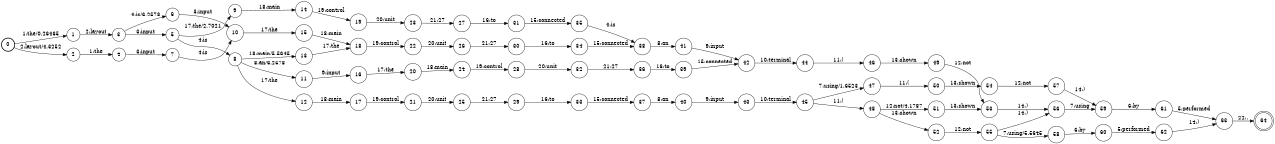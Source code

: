 digraph FST {
rankdir = LR;
size = "8.5,11";
label = "";
center = 1;
orientation = Portrait;
ranksep = "0.4";
nodesep = "0.25";
0 [label = "0", shape = circle, style = bold, fontsize = 14]
	0 -> 1 [label = "1:the/0.26465", fontsize = 14];
	0 -> 2 [label = "2:layout/4.3252", fontsize = 14];
1 [label = "1", shape = circle, style = solid, fontsize = 14]
	1 -> 3 [label = "2:layout", fontsize = 14];
2 [label = "2", shape = circle, style = solid, fontsize = 14]
	2 -> 4 [label = "1:the", fontsize = 14];
3 [label = "3", shape = circle, style = solid, fontsize = 14]
	3 -> 5 [label = "3:input", fontsize = 14];
	3 -> 6 [label = "4:is/6.2578", fontsize = 14];
4 [label = "4", shape = circle, style = solid, fontsize = 14]
	4 -> 7 [label = "3:input", fontsize = 14];
5 [label = "5", shape = circle, style = solid, fontsize = 14]
	5 -> 9 [label = "17:the/2.7021", fontsize = 14];
	5 -> 8 [label = "4:is", fontsize = 14];
6 [label = "6", shape = circle, style = solid, fontsize = 14]
	6 -> 10 [label = "3:input", fontsize = 14];
7 [label = "7", shape = circle, style = solid, fontsize = 14]
	7 -> 10 [label = "4:is", fontsize = 14];
8 [label = "8", shape = circle, style = solid, fontsize = 14]
	8 -> 12 [label = "17:the", fontsize = 14];
	8 -> 11 [label = "8:an/6.2578", fontsize = 14];
	8 -> 13 [label = "18:main/5.5645", fontsize = 14];
9 [label = "9", shape = circle, style = solid, fontsize = 14]
	9 -> 14 [label = "18:main", fontsize = 14];
10 [label = "10", shape = circle, style = solid, fontsize = 14]
	10 -> 15 [label = "17:the", fontsize = 14];
11 [label = "11", shape = circle, style = solid, fontsize = 14]
	11 -> 16 [label = "9:input", fontsize = 14];
12 [label = "12", shape = circle, style = solid, fontsize = 14]
	12 -> 17 [label = "18:main", fontsize = 14];
13 [label = "13", shape = circle, style = solid, fontsize = 14]
	13 -> 18 [label = "17:the", fontsize = 14];
14 [label = "14", shape = circle, style = solid, fontsize = 14]
	14 -> 19 [label = "19:control", fontsize = 14];
15 [label = "15", shape = circle, style = solid, fontsize = 14]
	15 -> 18 [label = "18:main", fontsize = 14];
16 [label = "16", shape = circle, style = solid, fontsize = 14]
	16 -> 20 [label = "17:the", fontsize = 14];
17 [label = "17", shape = circle, style = solid, fontsize = 14]
	17 -> 21 [label = "19:control", fontsize = 14];
18 [label = "18", shape = circle, style = solid, fontsize = 14]
	18 -> 22 [label = "19:control", fontsize = 14];
19 [label = "19", shape = circle, style = solid, fontsize = 14]
	19 -> 23 [label = "20:unit", fontsize = 14];
20 [label = "20", shape = circle, style = solid, fontsize = 14]
	20 -> 24 [label = "18:main", fontsize = 14];
21 [label = "21", shape = circle, style = solid, fontsize = 14]
	21 -> 25 [label = "20:unit", fontsize = 14];
22 [label = "22", shape = circle, style = solid, fontsize = 14]
	22 -> 26 [label = "20:unit", fontsize = 14];
23 [label = "23", shape = circle, style = solid, fontsize = 14]
	23 -> 27 [label = "21:27", fontsize = 14];
24 [label = "24", shape = circle, style = solid, fontsize = 14]
	24 -> 28 [label = "19:control", fontsize = 14];
25 [label = "25", shape = circle, style = solid, fontsize = 14]
	25 -> 29 [label = "21:27", fontsize = 14];
26 [label = "26", shape = circle, style = solid, fontsize = 14]
	26 -> 30 [label = "21:27", fontsize = 14];
27 [label = "27", shape = circle, style = solid, fontsize = 14]
	27 -> 31 [label = "16:to", fontsize = 14];
28 [label = "28", shape = circle, style = solid, fontsize = 14]
	28 -> 32 [label = "20:unit", fontsize = 14];
29 [label = "29", shape = circle, style = solid, fontsize = 14]
	29 -> 33 [label = "16:to", fontsize = 14];
30 [label = "30", shape = circle, style = solid, fontsize = 14]
	30 -> 34 [label = "16:to", fontsize = 14];
31 [label = "31", shape = circle, style = solid, fontsize = 14]
	31 -> 35 [label = "15:connected", fontsize = 14];
32 [label = "32", shape = circle, style = solid, fontsize = 14]
	32 -> 36 [label = "21:27", fontsize = 14];
33 [label = "33", shape = circle, style = solid, fontsize = 14]
	33 -> 37 [label = "15:connected", fontsize = 14];
34 [label = "34", shape = circle, style = solid, fontsize = 14]
	34 -> 38 [label = "15:connected", fontsize = 14];
35 [label = "35", shape = circle, style = solid, fontsize = 14]
	35 -> 38 [label = "4:is", fontsize = 14];
36 [label = "36", shape = circle, style = solid, fontsize = 14]
	36 -> 39 [label = "16:to", fontsize = 14];
37 [label = "37", shape = circle, style = solid, fontsize = 14]
	37 -> 40 [label = "8:an", fontsize = 14];
38 [label = "38", shape = circle, style = solid, fontsize = 14]
	38 -> 41 [label = "8:an", fontsize = 14];
39 [label = "39", shape = circle, style = solid, fontsize = 14]
	39 -> 42 [label = "15:connected", fontsize = 14];
40 [label = "40", shape = circle, style = solid, fontsize = 14]
	40 -> 43 [label = "9:input", fontsize = 14];
41 [label = "41", shape = circle, style = solid, fontsize = 14]
	41 -> 42 [label = "9:input", fontsize = 14];
42 [label = "42", shape = circle, style = solid, fontsize = 14]
	42 -> 44 [label = "10:terminal", fontsize = 14];
43 [label = "43", shape = circle, style = solid, fontsize = 14]
	43 -> 45 [label = "10:terminal", fontsize = 14];
44 [label = "44", shape = circle, style = solid, fontsize = 14]
	44 -> 46 [label = "11:(", fontsize = 14];
45 [label = "45", shape = circle, style = solid, fontsize = 14]
	45 -> 47 [label = "7:using/1.6523", fontsize = 14];
	45 -> 48 [label = "11:(", fontsize = 14];
46 [label = "46", shape = circle, style = solid, fontsize = 14]
	46 -> 49 [label = "13:shown", fontsize = 14];
47 [label = "47", shape = circle, style = solid, fontsize = 14]
	47 -> 50 [label = "11:(", fontsize = 14];
48 [label = "48", shape = circle, style = solid, fontsize = 14]
	48 -> 51 [label = "12:not/4.1787", fontsize = 14];
	48 -> 52 [label = "13:shown", fontsize = 14];
49 [label = "49", shape = circle, style = solid, fontsize = 14]
	49 -> 53 [label = "12:not", fontsize = 14];
50 [label = "50", shape = circle, style = solid, fontsize = 14]
	50 -> 54 [label = "13:shown", fontsize = 14];
51 [label = "51", shape = circle, style = solid, fontsize = 14]
	51 -> 53 [label = "13:shown", fontsize = 14];
52 [label = "52", shape = circle, style = solid, fontsize = 14]
	52 -> 55 [label = "12:not", fontsize = 14];
53 [label = "53", shape = circle, style = solid, fontsize = 14]
	53 -> 56 [label = "14:)", fontsize = 14];
54 [label = "54", shape = circle, style = solid, fontsize = 14]
	54 -> 57 [label = "12:not", fontsize = 14];
55 [label = "55", shape = circle, style = solid, fontsize = 14]
	55 -> 58 [label = "7:using/5.5645", fontsize = 14];
	55 -> 56 [label = "14:)", fontsize = 14];
56 [label = "56", shape = circle, style = solid, fontsize = 14]
	56 -> 59 [label = "7:using", fontsize = 14];
57 [label = "57", shape = circle, style = solid, fontsize = 14]
	57 -> 59 [label = "14:)", fontsize = 14];
58 [label = "58", shape = circle, style = solid, fontsize = 14]
	58 -> 60 [label = "6:by", fontsize = 14];
59 [label = "59", shape = circle, style = solid, fontsize = 14]
	59 -> 61 [label = "6:by", fontsize = 14];
60 [label = "60", shape = circle, style = solid, fontsize = 14]
	60 -> 62 [label = "5:performed", fontsize = 14];
61 [label = "61", shape = circle, style = solid, fontsize = 14]
	61 -> 63 [label = "5:performed", fontsize = 14];
62 [label = "62", shape = circle, style = solid, fontsize = 14]
	62 -> 63 [label = "14:)", fontsize = 14];
63 [label = "63", shape = circle, style = solid, fontsize = 14]
	63 -> 64 [label = "22:.", fontsize = 14];
64 [label = "64", shape = doublecircle, style = solid, fontsize = 14]
}
